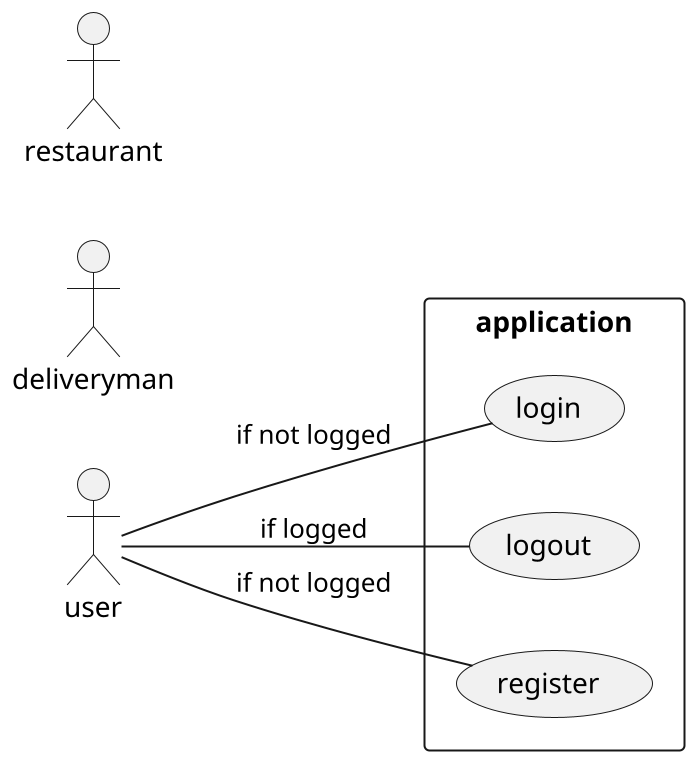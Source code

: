 @startuml login
scale 2
left to right direction
skinparam packageStyle rect
actor "user"
actor "deliveryman"
actor "restaurant"
rectangle  "application" {
    user -- (login) : if not logged
    user -- (logout) : if logged
    user -- (register) : if not logged
}
 
@enduml